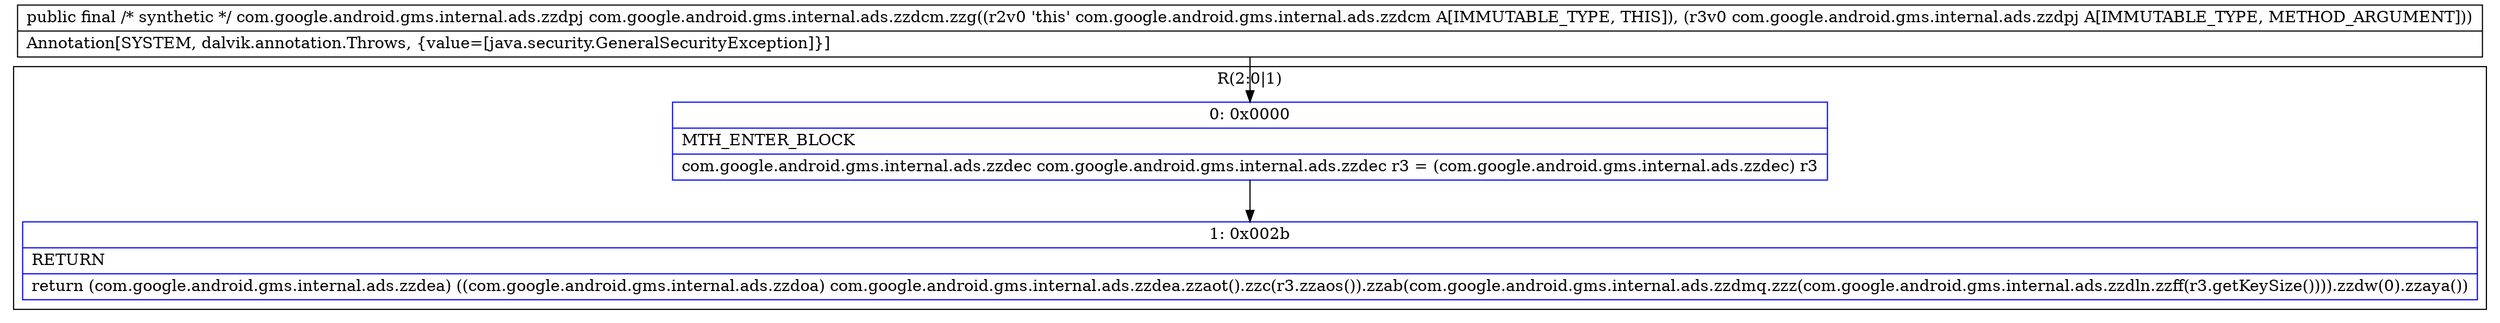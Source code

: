 digraph "CFG forcom.google.android.gms.internal.ads.zzdcm.zzg(Lcom\/google\/android\/gms\/internal\/ads\/zzdpj;)Lcom\/google\/android\/gms\/internal\/ads\/zzdpj;" {
subgraph cluster_Region_395886464 {
label = "R(2:0|1)";
node [shape=record,color=blue];
Node_0 [shape=record,label="{0\:\ 0x0000|MTH_ENTER_BLOCK\l|com.google.android.gms.internal.ads.zzdec com.google.android.gms.internal.ads.zzdec r3 = (com.google.android.gms.internal.ads.zzdec) r3\l}"];
Node_1 [shape=record,label="{1\:\ 0x002b|RETURN\l|return (com.google.android.gms.internal.ads.zzdea) ((com.google.android.gms.internal.ads.zzdoa) com.google.android.gms.internal.ads.zzdea.zzaot().zzc(r3.zzaos()).zzab(com.google.android.gms.internal.ads.zzdmq.zzz(com.google.android.gms.internal.ads.zzdln.zzff(r3.getKeySize()))).zzdw(0).zzaya())\l}"];
}
MethodNode[shape=record,label="{public final \/* synthetic *\/ com.google.android.gms.internal.ads.zzdpj com.google.android.gms.internal.ads.zzdcm.zzg((r2v0 'this' com.google.android.gms.internal.ads.zzdcm A[IMMUTABLE_TYPE, THIS]), (r3v0 com.google.android.gms.internal.ads.zzdpj A[IMMUTABLE_TYPE, METHOD_ARGUMENT]))  | Annotation[SYSTEM, dalvik.annotation.Throws, \{value=[java.security.GeneralSecurityException]\}]\l}"];
MethodNode -> Node_0;
Node_0 -> Node_1;
}

